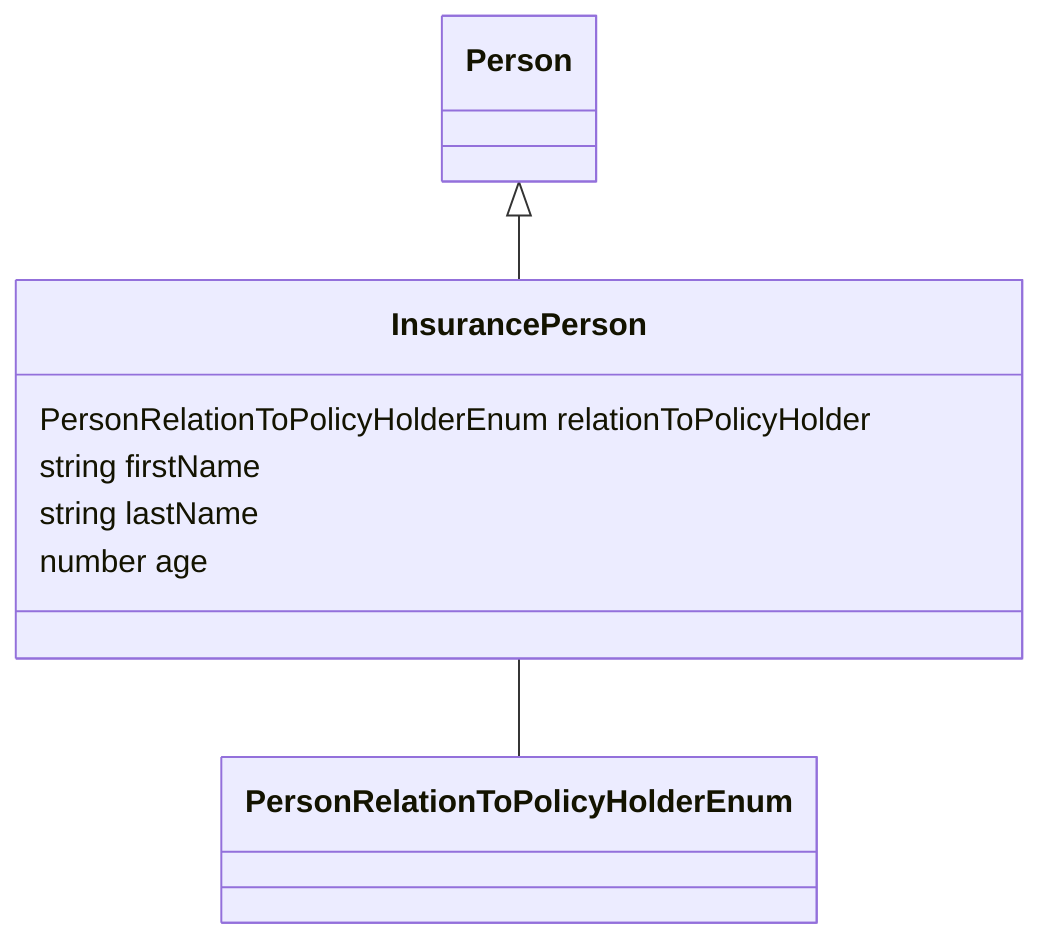 classDiagram
  InsurancePerson -- PersonRelationToPolicyHolderEnum


Person <|-- InsurancePerson
class InsurancePerson {

  PersonRelationToPolicyHolderEnum relationToPolicyHolder
  string firstName
  string lastName
  number age

}